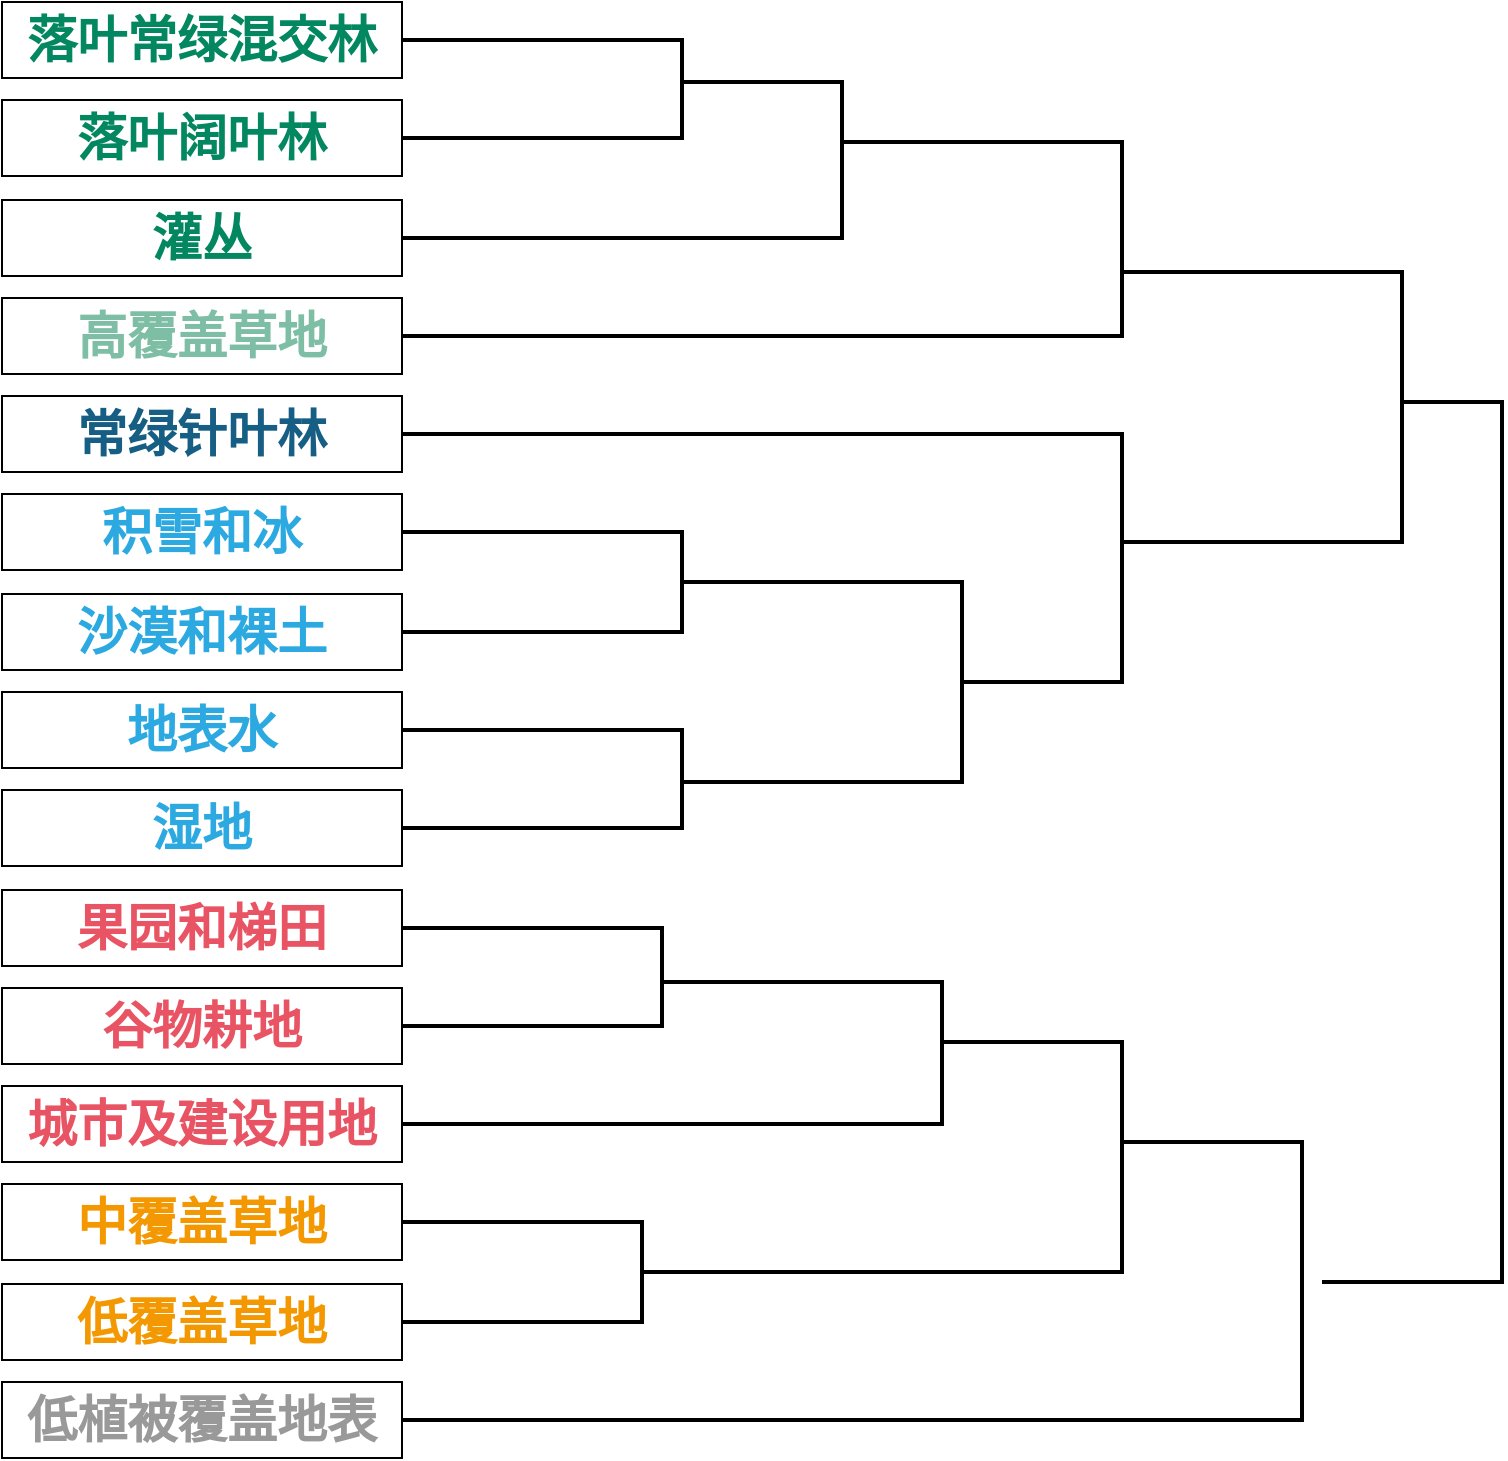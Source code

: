 <mxfile version="13.8.5" type="github">
  <diagram id="9qYuZbIuOuyvhr_rDu7I" name="第 1 页">
    <mxGraphModel dx="1673" dy="934" grid="1" gridSize="10" guides="1" tooltips="1" connect="1" arrows="1" fold="1" page="1" pageScale="1" pageWidth="1169" pageHeight="827" math="0" shadow="0">
      <root>
        <mxCell id="0" />
        <mxCell id="1" parent="0" />
        <mxCell id="a5EtpKqR1Ngd7XkOR4_C-20" style="edgeStyle=orthogonalEdgeStyle;rounded=0;orthogonalLoop=1;jettySize=auto;html=1;exitX=1;exitY=0.5;exitDx=0;exitDy=0;entryX=1;entryY=0.5;entryDx=0;entryDy=0;fontFamily=仿宋;fontSource=https%3A%2F%2Ffonts.googleapis.com%2Fcss%3Ffamily%3D%25E4%25BB%25BF%25E5%25AE%258B;fontSize=25;fontColor=#028760;strokeWidth=2;startArrow=none;startFill=0;endArrow=none;endFill=0;" edge="1" parent="1" source="a5EtpKqR1Ngd7XkOR4_C-1" target="a5EtpKqR1Ngd7XkOR4_C-4">
          <mxGeometry relative="1" as="geometry">
            <Array as="points">
              <mxPoint x="380" y="69" />
              <mxPoint x="380" y="118" />
            </Array>
          </mxGeometry>
        </mxCell>
        <mxCell id="a5EtpKqR1Ngd7XkOR4_C-1" value="&lt;div style=&quot;background-color: rgb(255, 255, 255); font-size: 25px; line-height: 20px;&quot;&gt;&lt;span style=&quot;font-size: 25px;&quot;&gt;落叶常绿混交林&lt;/span&gt;&lt;/div&gt;" style="rounded=0;whiteSpace=wrap;html=1;fillColor=none;fontFamily=仿宋;fontSource=https%3A%2F%2Ffonts.googleapis.com%2Fcss%3Ffamily%3D%25E4%25BB%25BF%25E5%25AE%258B;fontStyle=1;fontSize=25;fontColor=#028760;spacing=2;" vertex="1" parent="1">
          <mxGeometry x="40" y="50" width="200" height="38" as="geometry" />
        </mxCell>
        <mxCell id="a5EtpKqR1Ngd7XkOR4_C-4" value="&lt;div style=&quot;background-color: rgb(255 , 255 , 255) ; line-height: 20px&quot;&gt;落叶阔叶林&lt;br&gt;&lt;/div&gt;" style="rounded=0;whiteSpace=wrap;html=1;fillColor=none;fontFamily=仿宋;fontSource=https%3A%2F%2Ffonts.googleapis.com%2Fcss%3Ffamily%3D%25E4%25BB%25BF%25E5%25AE%258B;fontStyle=1;fontSize=25;fontColor=#028760;spacing=2;" vertex="1" parent="1">
          <mxGeometry x="40" y="99" width="200" height="38" as="geometry" />
        </mxCell>
        <mxCell id="a5EtpKqR1Ngd7XkOR4_C-21" style="edgeStyle=orthogonalEdgeStyle;rounded=0;orthogonalLoop=1;jettySize=auto;html=1;exitX=1;exitY=0.5;exitDx=0;exitDy=0;startArrow=none;startFill=0;endArrow=none;endFill=0;strokeWidth=2;fontFamily=仿宋;fontSource=https%3A%2F%2Ffonts.googleapis.com%2Fcss%3Ffamily%3D%25E4%25BB%25BF%25E5%25AE%258B;fontSize=25;fontColor=#028760;" edge="1" parent="1" source="a5EtpKqR1Ngd7XkOR4_C-5">
          <mxGeometry relative="1" as="geometry">
            <mxPoint x="380" y="90" as="targetPoint" />
            <Array as="points">
              <mxPoint x="460" y="168" />
              <mxPoint x="460" y="90" />
            </Array>
          </mxGeometry>
        </mxCell>
        <mxCell id="a5EtpKqR1Ngd7XkOR4_C-5" value="&lt;div style=&quot;background-color: rgb(255 , 255 , 255) ; line-height: 20px&quot;&gt;灌丛&lt;br&gt;&lt;/div&gt;" style="rounded=0;whiteSpace=wrap;html=1;fillColor=none;fontFamily=仿宋;fontSource=https%3A%2F%2Ffonts.googleapis.com%2Fcss%3Ffamily%3D%25E4%25BB%25BF%25E5%25AE%258B;fontStyle=1;fontSize=25;fontColor=#028760;spacing=2;" vertex="1" parent="1">
          <mxGeometry x="40" y="149" width="200" height="38" as="geometry" />
        </mxCell>
        <mxCell id="a5EtpKqR1Ngd7XkOR4_C-22" style="edgeStyle=orthogonalEdgeStyle;rounded=0;orthogonalLoop=1;jettySize=auto;html=1;exitX=1;exitY=0.5;exitDx=0;exitDy=0;startArrow=none;startFill=0;endArrow=none;endFill=0;strokeWidth=2;fontFamily=仿宋;fontSource=https%3A%2F%2Ffonts.googleapis.com%2Fcss%3Ffamily%3D%25E4%25BB%25BF%25E5%25AE%258B;fontSize=25;fontColor=#028760;" edge="1" parent="1" source="a5EtpKqR1Ngd7XkOR4_C-7">
          <mxGeometry relative="1" as="geometry">
            <mxPoint x="460" y="120" as="targetPoint" />
            <Array as="points">
              <mxPoint x="600" y="217" />
              <mxPoint x="600" y="120" />
            </Array>
          </mxGeometry>
        </mxCell>
        <mxCell id="a5EtpKqR1Ngd7XkOR4_C-7" value="&lt;div style=&quot;background-color: rgb(255 , 255 , 255) ; line-height: 20px&quot;&gt;&lt;font color=&quot;#7ebea5&quot;&gt;高覆盖草地&lt;/font&gt;&lt;br&gt;&lt;/div&gt;" style="rounded=0;whiteSpace=wrap;html=1;fillColor=none;fontFamily=仿宋;fontSource=https%3A%2F%2Ffonts.googleapis.com%2Fcss%3Ffamily%3D%25E4%25BB%25BF%25E5%25AE%258B;fontStyle=1;fontSize=25;fontColor=#028760;spacing=2;" vertex="1" parent="1">
          <mxGeometry x="40" y="198" width="200" height="38" as="geometry" />
        </mxCell>
        <mxCell id="a5EtpKqR1Ngd7XkOR4_C-26" style="edgeStyle=orthogonalEdgeStyle;rounded=0;orthogonalLoop=1;jettySize=auto;html=1;exitX=1;exitY=0.5;exitDx=0;exitDy=0;startArrow=none;startFill=0;endArrow=none;endFill=0;strokeWidth=2;fontFamily=仿宋;fontSource=https%3A%2F%2Ffonts.googleapis.com%2Fcss%3Ffamily%3D%25E4%25BB%25BF%25E5%25AE%258B;fontSize=25;fontColor=#028760;" edge="1" parent="1" source="a5EtpKqR1Ngd7XkOR4_C-8">
          <mxGeometry relative="1" as="geometry">
            <mxPoint x="520" y="390.0" as="targetPoint" />
            <Array as="points">
              <mxPoint x="600" y="266" />
              <mxPoint x="600" y="390" />
            </Array>
          </mxGeometry>
        </mxCell>
        <mxCell id="a5EtpKqR1Ngd7XkOR4_C-8" value="&lt;div style=&quot;background-color: rgb(255 , 255 , 255) ; line-height: 20px&quot;&gt;&lt;font color=&quot;#165e83&quot;&gt;常绿针叶林&lt;/font&gt;&lt;br&gt;&lt;/div&gt;" style="rounded=0;whiteSpace=wrap;html=1;fillColor=none;fontFamily=仿宋;fontSource=https%3A%2F%2Ffonts.googleapis.com%2Fcss%3Ffamily%3D%25E4%25BB%25BF%25E5%25AE%258B;fontStyle=1;fontSize=25;fontColor=#028760;spacing=2;" vertex="1" parent="1">
          <mxGeometry x="40" y="247" width="200" height="38" as="geometry" />
        </mxCell>
        <mxCell id="a5EtpKqR1Ngd7XkOR4_C-9" value="&lt;div style=&quot;background-color: rgb(255 , 255 , 255) ; line-height: 20px&quot;&gt;&lt;font color=&quot;#2ca9e1&quot;&gt;湿地&lt;/font&gt;&lt;br&gt;&lt;/div&gt;" style="rounded=0;whiteSpace=wrap;html=1;fillColor=none;fontFamily=仿宋;fontSource=https%3A%2F%2Ffonts.googleapis.com%2Fcss%3Ffamily%3D%25E4%25BB%25BF%25E5%25AE%258B;fontStyle=1;fontSize=25;fontColor=#028760;spacing=2;" vertex="1" parent="1">
          <mxGeometry x="40" y="444" width="200" height="38" as="geometry" />
        </mxCell>
        <mxCell id="a5EtpKqR1Ngd7XkOR4_C-23" style="edgeStyle=orthogonalEdgeStyle;rounded=0;orthogonalLoop=1;jettySize=auto;html=1;exitX=1;exitY=0.5;exitDx=0;exitDy=0;entryX=1;entryY=0.5;entryDx=0;entryDy=0;startArrow=none;startFill=0;endArrow=none;endFill=0;strokeWidth=2;fontFamily=仿宋;fontSource=https%3A%2F%2Ffonts.googleapis.com%2Fcss%3Ffamily%3D%25E4%25BB%25BF%25E5%25AE%258B;fontSize=25;fontColor=#028760;" edge="1" parent="1" source="a5EtpKqR1Ngd7XkOR4_C-10" target="a5EtpKqR1Ngd7XkOR4_C-11">
          <mxGeometry relative="1" as="geometry">
            <Array as="points">
              <mxPoint x="380" y="315" />
              <mxPoint x="380" y="365" />
            </Array>
          </mxGeometry>
        </mxCell>
        <mxCell id="a5EtpKqR1Ngd7XkOR4_C-10" value="&lt;div style=&quot;background-color: rgb(255 , 255 , 255) ; line-height: 20px&quot;&gt;&lt;font color=&quot;#2ca9e1&quot;&gt;积雪和冰&lt;/font&gt;&lt;br&gt;&lt;/div&gt;" style="rounded=0;whiteSpace=wrap;html=1;fillColor=none;fontFamily=仿宋;fontSource=https%3A%2F%2Ffonts.googleapis.com%2Fcss%3Ffamily%3D%25E4%25BB%25BF%25E5%25AE%258B;fontStyle=1;fontSize=25;fontColor=#028760;spacing=2;" vertex="1" parent="1">
          <mxGeometry x="40" y="296" width="200" height="38" as="geometry" />
        </mxCell>
        <mxCell id="a5EtpKqR1Ngd7XkOR4_C-11" value="&lt;div style=&quot;background-color: rgb(255 , 255 , 255) ; line-height: 20px&quot;&gt;&lt;font color=&quot;#2ca9e1&quot;&gt;沙漠和裸土&lt;/font&gt;&lt;br&gt;&lt;/div&gt;" style="rounded=0;whiteSpace=wrap;html=1;fillColor=none;fontFamily=仿宋;fontSource=https%3A%2F%2Ffonts.googleapis.com%2Fcss%3Ffamily%3D%25E4%25BB%25BF%25E5%25AE%258B;fontStyle=1;fontSize=25;fontColor=#028760;spacing=2;" vertex="1" parent="1">
          <mxGeometry x="40" y="346" width="200" height="38" as="geometry" />
        </mxCell>
        <mxCell id="a5EtpKqR1Ngd7XkOR4_C-24" style="edgeStyle=orthogonalEdgeStyle;rounded=0;orthogonalLoop=1;jettySize=auto;html=1;exitX=1;exitY=0.5;exitDx=0;exitDy=0;entryX=1;entryY=0.5;entryDx=0;entryDy=0;startArrow=none;startFill=0;endArrow=none;endFill=0;strokeWidth=2;fontFamily=仿宋;fontSource=https%3A%2F%2Ffonts.googleapis.com%2Fcss%3Ffamily%3D%25E4%25BB%25BF%25E5%25AE%258B;fontSize=25;fontColor=#028760;" edge="1" parent="1" source="a5EtpKqR1Ngd7XkOR4_C-12" target="a5EtpKqR1Ngd7XkOR4_C-9">
          <mxGeometry relative="1" as="geometry">
            <Array as="points">
              <mxPoint x="380" y="414" />
              <mxPoint x="380" y="463" />
            </Array>
          </mxGeometry>
        </mxCell>
        <mxCell id="a5EtpKqR1Ngd7XkOR4_C-12" value="&lt;div style=&quot;background-color: rgb(255 , 255 , 255) ; line-height: 20px&quot;&gt;&lt;font color=&quot;#2ca9e1&quot;&gt;地表水&lt;/font&gt;&lt;br&gt;&lt;/div&gt;" style="rounded=0;whiteSpace=wrap;html=1;fillColor=none;fontFamily=仿宋;fontSource=https%3A%2F%2Ffonts.googleapis.com%2Fcss%3Ffamily%3D%25E4%25BB%25BF%25E5%25AE%258B;fontStyle=1;fontSize=25;fontColor=#028760;spacing=2;" vertex="1" parent="1">
          <mxGeometry x="40" y="395" width="200" height="38" as="geometry" />
        </mxCell>
        <mxCell id="a5EtpKqR1Ngd7XkOR4_C-27" style="edgeStyle=orthogonalEdgeStyle;rounded=0;orthogonalLoop=1;jettySize=auto;html=1;exitX=1;exitY=0.5;exitDx=0;exitDy=0;entryX=1;entryY=0.5;entryDx=0;entryDy=0;startArrow=none;startFill=0;endArrow=none;endFill=0;strokeWidth=2;fontFamily=仿宋;fontSource=https%3A%2F%2Ffonts.googleapis.com%2Fcss%3Ffamily%3D%25E4%25BB%25BF%25E5%25AE%258B;fontSize=25;fontColor=#028760;" edge="1" parent="1" source="a5EtpKqR1Ngd7XkOR4_C-13" target="a5EtpKqR1Ngd7XkOR4_C-14">
          <mxGeometry relative="1" as="geometry">
            <Array as="points">
              <mxPoint x="370" y="513" />
              <mxPoint x="370" y="562" />
            </Array>
          </mxGeometry>
        </mxCell>
        <mxCell id="a5EtpKqR1Ngd7XkOR4_C-13" value="&lt;div style=&quot;background-color: rgb(255 , 255 , 255) ; line-height: 20px&quot;&gt;&lt;font color=&quot;#e95464&quot;&gt;果园和梯田&lt;/font&gt;&lt;br&gt;&lt;/div&gt;" style="rounded=0;whiteSpace=wrap;html=1;fillColor=none;fontFamily=仿宋;fontSource=https%3A%2F%2Ffonts.googleapis.com%2Fcss%3Ffamily%3D%25E4%25BB%25BF%25E5%25AE%258B;fontStyle=1;fontSize=25;fontColor=#028760;spacing=2;" vertex="1" parent="1">
          <mxGeometry x="40" y="494" width="200" height="38" as="geometry" />
        </mxCell>
        <mxCell id="a5EtpKqR1Ngd7XkOR4_C-14" value="&lt;div style=&quot;background-color: rgb(255 , 255 , 255) ; line-height: 20px&quot;&gt;&lt;font color=&quot;#e95464&quot;&gt;谷物耕地&lt;/font&gt;&lt;br&gt;&lt;/div&gt;" style="rounded=0;whiteSpace=wrap;html=1;fillColor=none;fontFamily=仿宋;fontSource=https%3A%2F%2Ffonts.googleapis.com%2Fcss%3Ffamily%3D%25E4%25BB%25BF%25E5%25AE%258B;fontStyle=1;fontSize=25;fontColor=#028760;spacing=2;" vertex="1" parent="1">
          <mxGeometry x="40" y="543" width="200" height="38" as="geometry" />
        </mxCell>
        <mxCell id="a5EtpKqR1Ngd7XkOR4_C-28" style="edgeStyle=orthogonalEdgeStyle;rounded=0;orthogonalLoop=1;jettySize=auto;html=1;exitX=1;exitY=0.5;exitDx=0;exitDy=0;startArrow=none;startFill=0;endArrow=none;endFill=0;strokeWidth=2;fontFamily=仿宋;fontSource=https%3A%2F%2Ffonts.googleapis.com%2Fcss%3Ffamily%3D%25E4%25BB%25BF%25E5%25AE%258B;fontSize=25;fontColor=#028760;" edge="1" parent="1" source="a5EtpKqR1Ngd7XkOR4_C-15">
          <mxGeometry relative="1" as="geometry">
            <mxPoint x="370" y="540.0" as="targetPoint" />
            <Array as="points">
              <mxPoint x="510" y="611" />
              <mxPoint x="510" y="540" />
            </Array>
          </mxGeometry>
        </mxCell>
        <mxCell id="a5EtpKqR1Ngd7XkOR4_C-15" value="&lt;div style=&quot;background-color: rgb(255 , 255 , 255) ; line-height: 20px&quot;&gt;&lt;font color=&quot;#e95464&quot;&gt;城市及建设用地&lt;/font&gt;&lt;br&gt;&lt;/div&gt;" style="rounded=0;whiteSpace=wrap;html=1;fillColor=none;fontFamily=仿宋;fontSource=https%3A%2F%2Ffonts.googleapis.com%2Fcss%3Ffamily%3D%25E4%25BB%25BF%25E5%25AE%258B;fontStyle=1;fontSize=25;fontColor=#028760;spacing=2;" vertex="1" parent="1">
          <mxGeometry x="40" y="592" width="200" height="38" as="geometry" />
        </mxCell>
        <mxCell id="a5EtpKqR1Ngd7XkOR4_C-29" style="edgeStyle=orthogonalEdgeStyle;rounded=0;orthogonalLoop=1;jettySize=auto;html=1;exitX=1;exitY=0.5;exitDx=0;exitDy=0;entryX=1;entryY=0.5;entryDx=0;entryDy=0;startArrow=none;startFill=0;endArrow=none;endFill=0;strokeWidth=2;fontFamily=仿宋;fontSource=https%3A%2F%2Ffonts.googleapis.com%2Fcss%3Ffamily%3D%25E4%25BB%25BF%25E5%25AE%258B;fontSize=25;fontColor=#028760;" edge="1" parent="1" source="a5EtpKqR1Ngd7XkOR4_C-17" target="a5EtpKqR1Ngd7XkOR4_C-18">
          <mxGeometry relative="1" as="geometry">
            <Array as="points">
              <mxPoint x="360" y="660" />
              <mxPoint x="360" y="710" />
            </Array>
          </mxGeometry>
        </mxCell>
        <mxCell id="a5EtpKqR1Ngd7XkOR4_C-17" value="&lt;div style=&quot;background-color: rgb(255 , 255 , 255) ; line-height: 20px&quot;&gt;&lt;font color=&quot;#f39800&quot;&gt;中覆盖草地&lt;/font&gt;&lt;br&gt;&lt;/div&gt;" style="rounded=0;whiteSpace=wrap;html=1;fillColor=none;fontFamily=仿宋;fontSource=https%3A%2F%2Ffonts.googleapis.com%2Fcss%3Ffamily%3D%25E4%25BB%25BF%25E5%25AE%258B;fontStyle=1;fontSize=25;fontColor=#028760;spacing=2;" vertex="1" parent="1">
          <mxGeometry x="40" y="641" width="200" height="38" as="geometry" />
        </mxCell>
        <mxCell id="a5EtpKqR1Ngd7XkOR4_C-18" value="&lt;div style=&quot;background-color: rgb(255 , 255 , 255) ; line-height: 20px&quot;&gt;&lt;font color=&quot;#f39800&quot;&gt;低覆盖草地&lt;/font&gt;&lt;br&gt;&lt;/div&gt;" style="rounded=0;whiteSpace=wrap;html=1;fillColor=none;fontFamily=仿宋;fontSource=https%3A%2F%2Ffonts.googleapis.com%2Fcss%3Ffamily%3D%25E4%25BB%25BF%25E5%25AE%258B;fontStyle=1;fontSize=25;fontColor=#028760;spacing=2;" vertex="1" parent="1">
          <mxGeometry x="40" y="691" width="200" height="38" as="geometry" />
        </mxCell>
        <mxCell id="a5EtpKqR1Ngd7XkOR4_C-31" style="edgeStyle=orthogonalEdgeStyle;rounded=0;orthogonalLoop=1;jettySize=auto;html=1;exitX=1;exitY=0.5;exitDx=0;exitDy=0;startArrow=none;startFill=0;endArrow=none;endFill=0;strokeWidth=2;fontFamily=仿宋;fontSource=https%3A%2F%2Ffonts.googleapis.com%2Fcss%3Ffamily%3D%25E4%25BB%25BF%25E5%25AE%258B;fontSize=25;fontColor=#028760;" edge="1" parent="1" source="a5EtpKqR1Ngd7XkOR4_C-19">
          <mxGeometry relative="1" as="geometry">
            <mxPoint x="600" y="620.0" as="targetPoint" />
            <Array as="points">
              <mxPoint x="690" y="759" />
              <mxPoint x="690" y="620" />
            </Array>
          </mxGeometry>
        </mxCell>
        <mxCell id="a5EtpKqR1Ngd7XkOR4_C-19" value="&lt;div style=&quot;background-color: rgb(255 , 255 , 255) ; line-height: 20px&quot;&gt;&lt;font color=&quot;#999999&quot;&gt;低植被覆盖地表&lt;/font&gt;&lt;br&gt;&lt;/div&gt;" style="rounded=0;whiteSpace=wrap;html=1;fillColor=none;fontFamily=仿宋;fontSource=https%3A%2F%2Ffonts.googleapis.com%2Fcss%3Ffamily%3D%25E4%25BB%25BF%25E5%25AE%258B;fontStyle=1;fontSize=25;fontColor=#028760;spacing=2;" vertex="1" parent="1">
          <mxGeometry x="40" y="740" width="200" height="38" as="geometry" />
        </mxCell>
        <mxCell id="a5EtpKqR1Ngd7XkOR4_C-25" style="edgeStyle=orthogonalEdgeStyle;rounded=0;orthogonalLoop=1;jettySize=auto;html=1;startArrow=none;startFill=0;endArrow=none;endFill=0;strokeWidth=2;fontFamily=仿宋;fontSource=https%3A%2F%2Ffonts.googleapis.com%2Fcss%3Ffamily%3D%25E4%25BB%25BF%25E5%25AE%258B;fontSize=25;fontColor=#028760;" edge="1" parent="1">
          <mxGeometry relative="1" as="geometry">
            <mxPoint x="380" y="340" as="sourcePoint" />
            <mxPoint x="380" y="440" as="targetPoint" />
            <Array as="points">
              <mxPoint x="380" y="340" />
              <mxPoint x="520" y="340" />
              <mxPoint x="520" y="440" />
              <mxPoint x="380" y="440" />
            </Array>
          </mxGeometry>
        </mxCell>
        <mxCell id="a5EtpKqR1Ngd7XkOR4_C-30" style="edgeStyle=orthogonalEdgeStyle;rounded=0;orthogonalLoop=1;jettySize=auto;html=1;entryX=1;entryY=0.5;entryDx=0;entryDy=0;startArrow=none;startFill=0;endArrow=none;endFill=0;strokeWidth=2;fontFamily=仿宋;fontSource=https%3A%2F%2Ffonts.googleapis.com%2Fcss%3Ffamily%3D%25E4%25BB%25BF%25E5%25AE%258B;fontSize=25;fontColor=#028760;" edge="1" parent="1">
          <mxGeometry relative="1" as="geometry">
            <mxPoint x="510" y="570" as="sourcePoint" />
            <mxPoint x="360" y="685.0" as="targetPoint" />
            <Array as="points">
              <mxPoint x="600" y="570" />
              <mxPoint x="600" y="685" />
            </Array>
          </mxGeometry>
        </mxCell>
        <mxCell id="a5EtpKqR1Ngd7XkOR4_C-32" style="edgeStyle=orthogonalEdgeStyle;rounded=0;orthogonalLoop=1;jettySize=auto;html=1;startArrow=none;startFill=0;endArrow=none;endFill=0;strokeWidth=2;fontFamily=仿宋;fontSource=https%3A%2F%2Ffonts.googleapis.com%2Fcss%3Ffamily%3D%25E4%25BB%25BF%25E5%25AE%258B;fontSize=25;fontColor=#028760;" edge="1" parent="1">
          <mxGeometry relative="1" as="geometry">
            <mxPoint x="600" y="185" as="sourcePoint" />
            <mxPoint x="600" y="320" as="targetPoint" />
            <Array as="points">
              <mxPoint x="600" y="185" />
              <mxPoint x="740" y="185" />
              <mxPoint x="740" y="320" />
              <mxPoint x="600" y="320" />
            </Array>
          </mxGeometry>
        </mxCell>
        <mxCell id="a5EtpKqR1Ngd7XkOR4_C-33" style="edgeStyle=orthogonalEdgeStyle;rounded=0;orthogonalLoop=1;jettySize=auto;html=1;startArrow=none;startFill=0;endArrow=none;endFill=0;strokeWidth=2;fontFamily=仿宋;fontSource=https%3A%2F%2Ffonts.googleapis.com%2Fcss%3Ffamily%3D%25E4%25BB%25BF%25E5%25AE%258B;fontSize=25;fontColor=#028760;" edge="1" parent="1">
          <mxGeometry relative="1" as="geometry">
            <mxPoint x="740" y="250" as="sourcePoint" />
            <mxPoint x="700" y="690" as="targetPoint" />
            <Array as="points">
              <mxPoint x="790" y="250" />
              <mxPoint x="790" y="690" />
            </Array>
          </mxGeometry>
        </mxCell>
      </root>
    </mxGraphModel>
  </diagram>
</mxfile>
